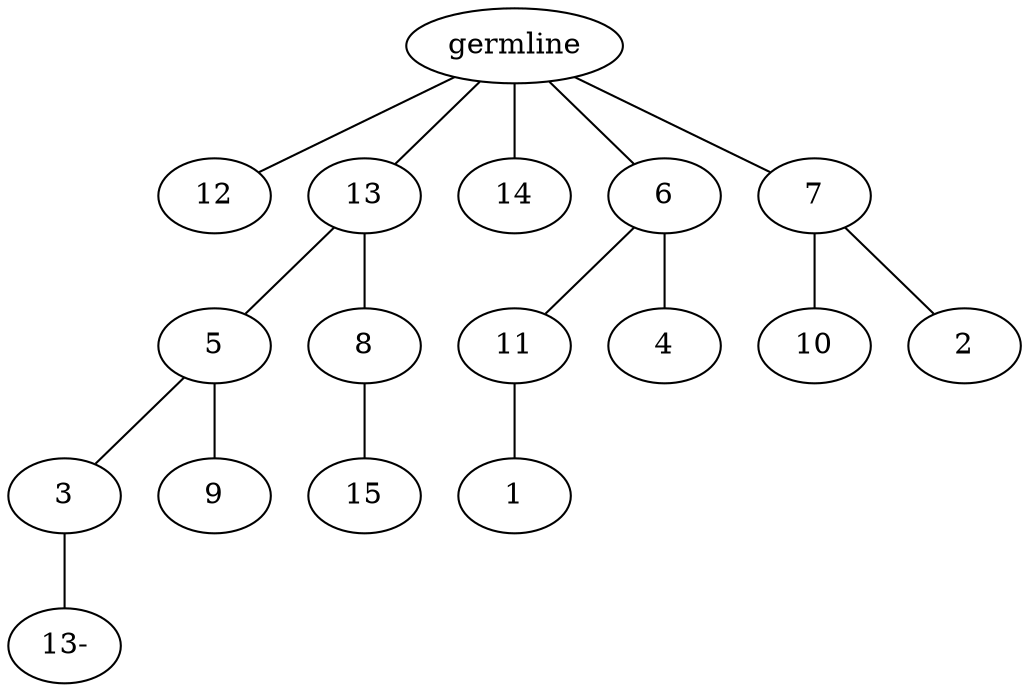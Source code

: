 graph tree {
    "140085473278368" [label="germline"];
    "140085473277360" [label="12"];
    "140085473278512" [label="13"];
    "140085473276592" [label="5"];
    "140085473294800" [label="3"];
    "140085474075168" [label="13-"];
    "140085474302992" [label="9"];
    "140085473277888" [label="8"];
    "140085474302608" [label="15"];
    "140085473277696" [label="14"];
    "140085473279184" [label="6"];
    "140085473278320" [label="11"];
    "140085473888288" [label="1"];
    "140085473277216" [label="4"];
    "140085474039648" [label="7"];
    "140085473053328" [label="10"];
    "140085473887616" [label="2"];
    "140085473278368" -- "140085473277360";
    "140085473278368" -- "140085473278512";
    "140085473278368" -- "140085473277696";
    "140085473278368" -- "140085473279184";
    "140085473278368" -- "140085474039648";
    "140085473278512" -- "140085473276592";
    "140085473278512" -- "140085473277888";
    "140085473276592" -- "140085473294800";
    "140085473276592" -- "140085474302992";
    "140085473294800" -- "140085474075168";
    "140085473277888" -- "140085474302608";
    "140085473279184" -- "140085473278320";
    "140085473279184" -- "140085473277216";
    "140085473278320" -- "140085473888288";
    "140085474039648" -- "140085473053328";
    "140085474039648" -- "140085473887616";
}
